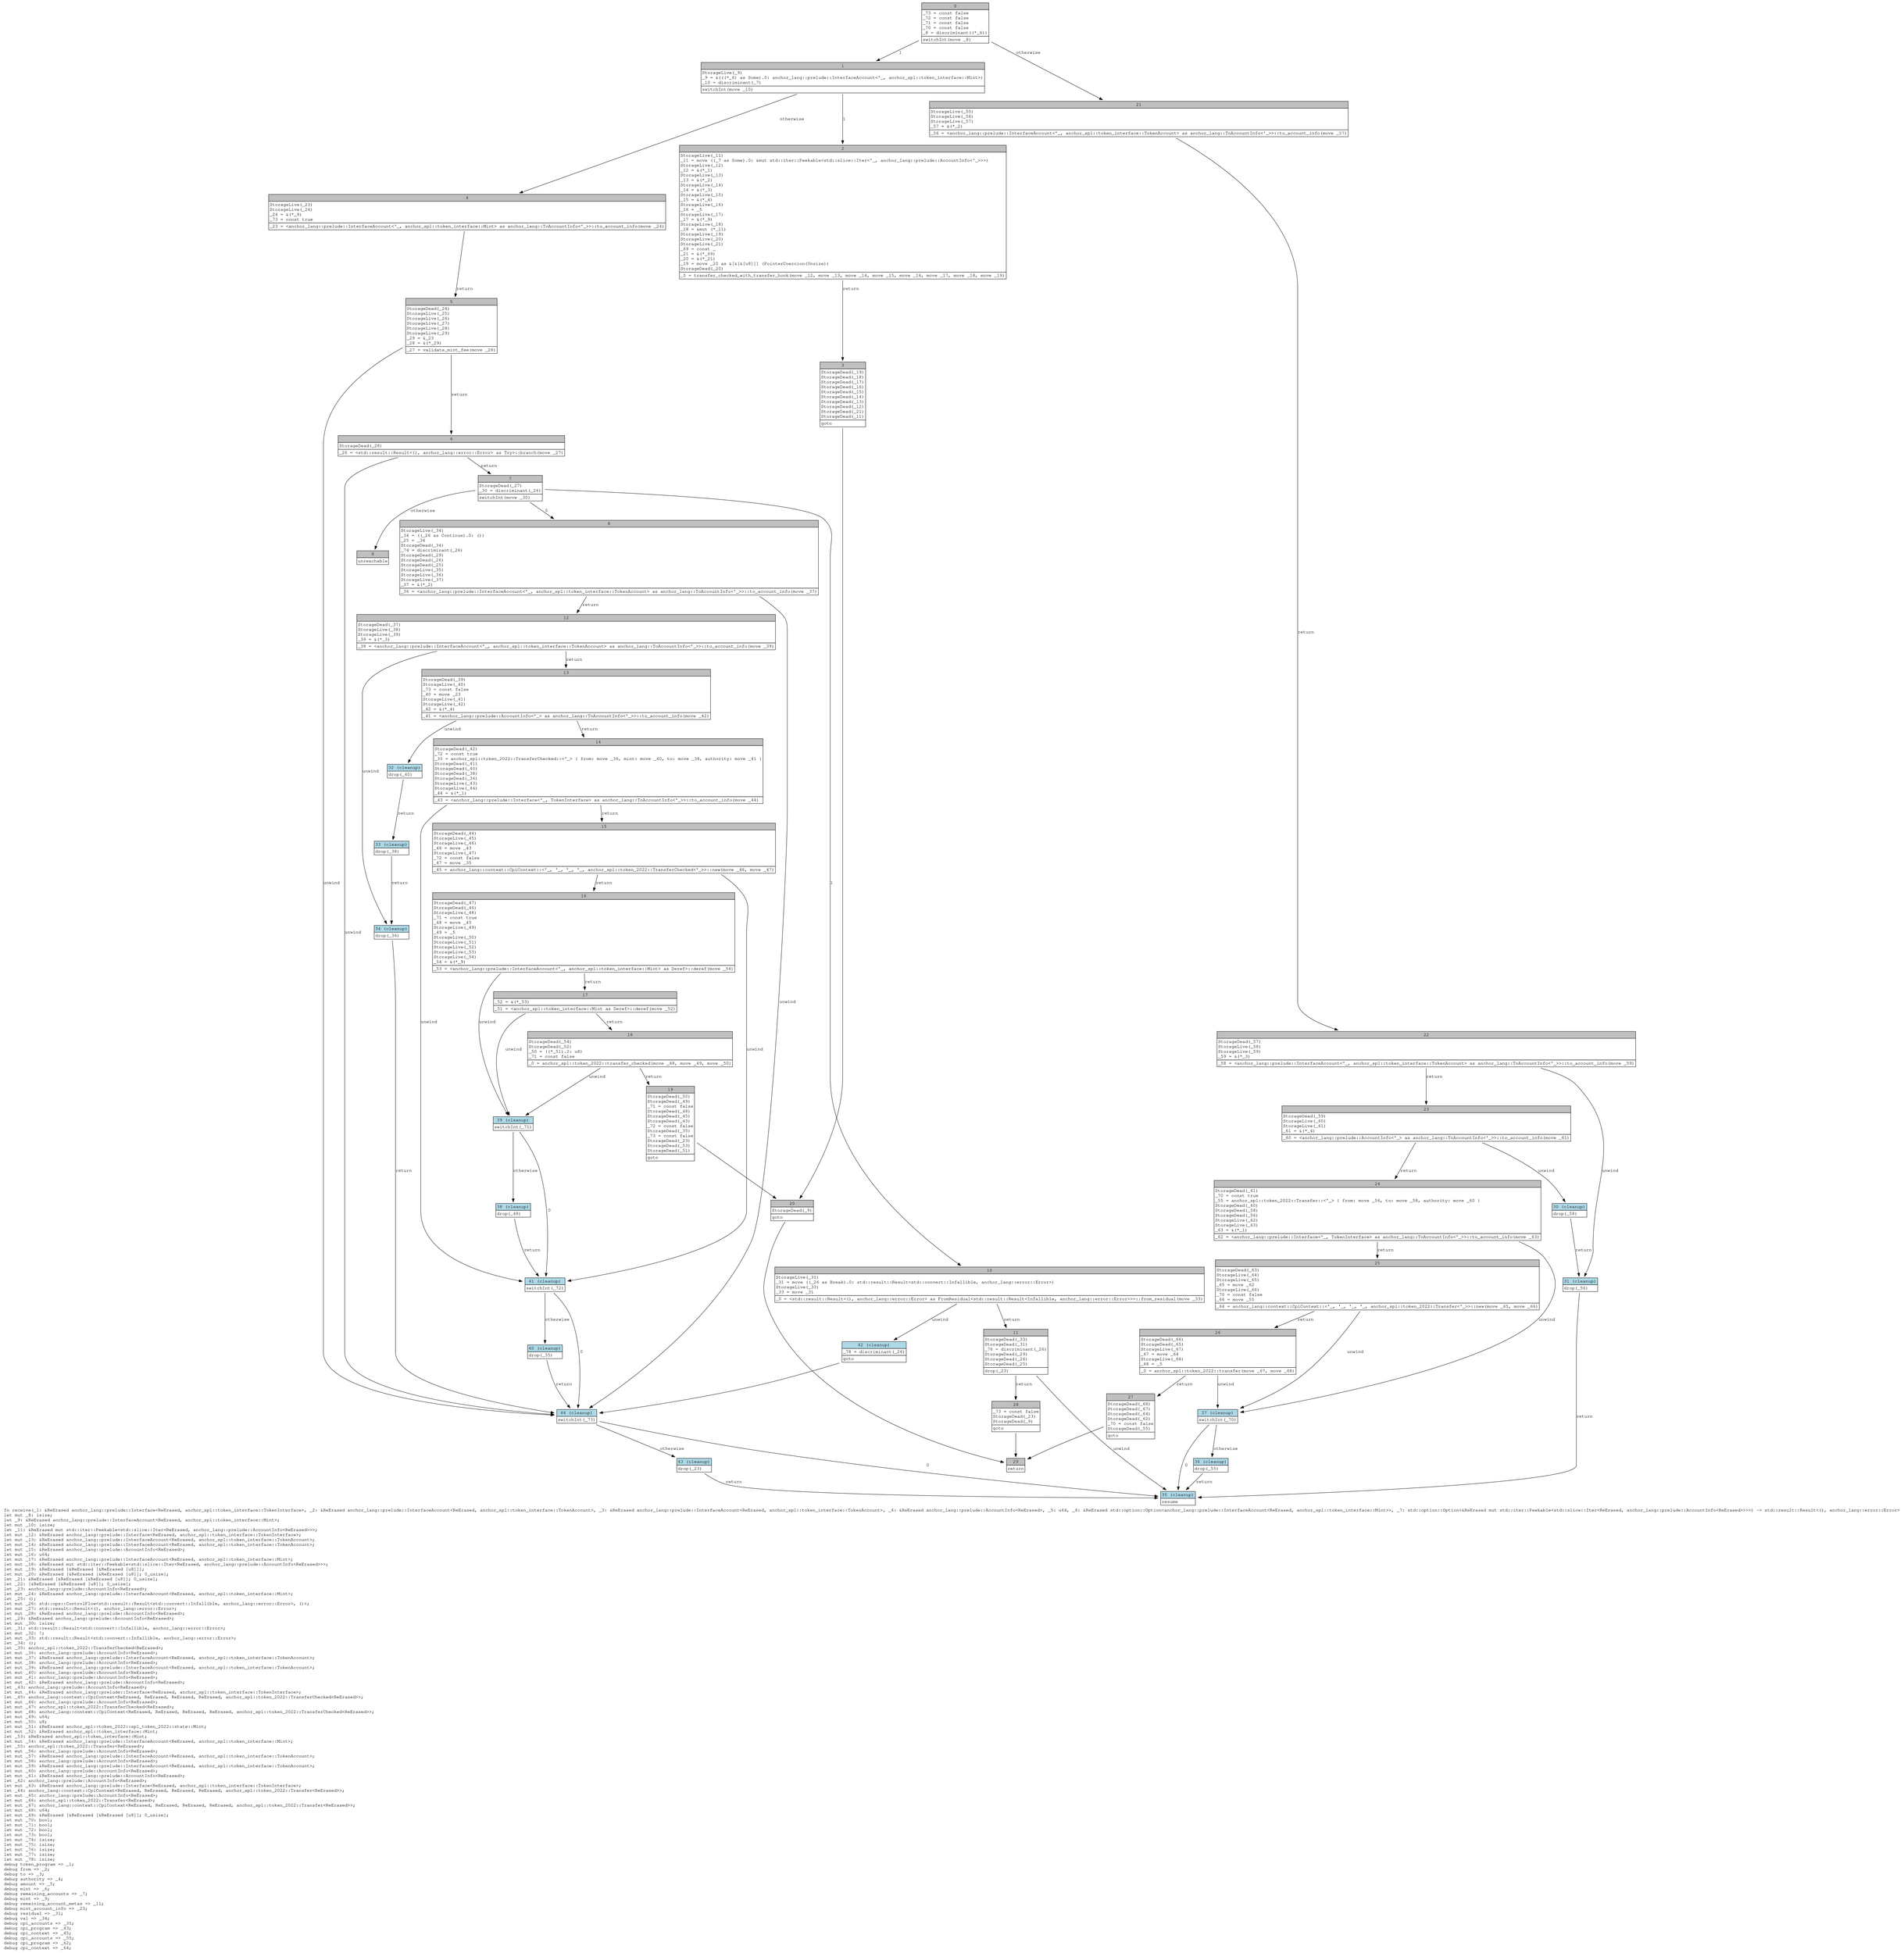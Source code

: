 digraph Mir_0_852 {
    graph [fontname="Courier, monospace"];
    node [fontname="Courier, monospace"];
    edge [fontname="Courier, monospace"];
    label=<fn receive(_1: &amp;ReErased anchor_lang::prelude::Interface&lt;ReErased, anchor_spl::token_interface::TokenInterface&gt;, _2: &amp;ReErased anchor_lang::prelude::InterfaceAccount&lt;ReErased, anchor_spl::token_interface::TokenAccount&gt;, _3: &amp;ReErased anchor_lang::prelude::InterfaceAccount&lt;ReErased, anchor_spl::token_interface::TokenAccount&gt;, _4: &amp;ReErased anchor_lang::prelude::AccountInfo&lt;ReErased&gt;, _5: u64, _6: &amp;ReErased std::option::Option&lt;anchor_lang::prelude::InterfaceAccount&lt;ReErased, anchor_spl::token_interface::Mint&gt;&gt;, _7: std::option::Option&lt;&amp;ReErased mut std::iter::Peekable&lt;std::slice::Iter&lt;ReErased, anchor_lang::prelude::AccountInfo&lt;ReErased&gt;&gt;&gt;&gt;) -&gt; std::result::Result&lt;(), anchor_lang::error::Error&gt;<br align="left"/>let mut _8: isize;<br align="left"/>let _9: &amp;ReErased anchor_lang::prelude::InterfaceAccount&lt;ReErased, anchor_spl::token_interface::Mint&gt;;<br align="left"/>let mut _10: isize;<br align="left"/>let _11: &amp;ReErased mut std::iter::Peekable&lt;std::slice::Iter&lt;ReErased, anchor_lang::prelude::AccountInfo&lt;ReErased&gt;&gt;&gt;;<br align="left"/>let mut _12: &amp;ReErased anchor_lang::prelude::Interface&lt;ReErased, anchor_spl::token_interface::TokenInterface&gt;;<br align="left"/>let mut _13: &amp;ReErased anchor_lang::prelude::InterfaceAccount&lt;ReErased, anchor_spl::token_interface::TokenAccount&gt;;<br align="left"/>let mut _14: &amp;ReErased anchor_lang::prelude::InterfaceAccount&lt;ReErased, anchor_spl::token_interface::TokenAccount&gt;;<br align="left"/>let mut _15: &amp;ReErased anchor_lang::prelude::AccountInfo&lt;ReErased&gt;;<br align="left"/>let mut _16: u64;<br align="left"/>let mut _17: &amp;ReErased anchor_lang::prelude::InterfaceAccount&lt;ReErased, anchor_spl::token_interface::Mint&gt;;<br align="left"/>let mut _18: &amp;ReErased mut std::iter::Peekable&lt;std::slice::Iter&lt;ReErased, anchor_lang::prelude::AccountInfo&lt;ReErased&gt;&gt;&gt;;<br align="left"/>let mut _19: &amp;ReErased [&amp;ReErased [&amp;ReErased [u8]]];<br align="left"/>let mut _20: &amp;ReErased [&amp;ReErased [&amp;ReErased [u8]]; 0_usize];<br align="left"/>let _21: &amp;ReErased [&amp;ReErased [&amp;ReErased [u8]]; 0_usize];<br align="left"/>let _22: [&amp;ReErased [&amp;ReErased [u8]]; 0_usize];<br align="left"/>let _23: anchor_lang::prelude::AccountInfo&lt;ReErased&gt;;<br align="left"/>let mut _24: &amp;ReErased anchor_lang::prelude::InterfaceAccount&lt;ReErased, anchor_spl::token_interface::Mint&gt;;<br align="left"/>let _25: ();<br align="left"/>let mut _26: std::ops::ControlFlow&lt;std::result::Result&lt;std::convert::Infallible, anchor_lang::error::Error&gt;, ()&gt;;<br align="left"/>let mut _27: std::result::Result&lt;(), anchor_lang::error::Error&gt;;<br align="left"/>let mut _28: &amp;ReErased anchor_lang::prelude::AccountInfo&lt;ReErased&gt;;<br align="left"/>let _29: &amp;ReErased anchor_lang::prelude::AccountInfo&lt;ReErased&gt;;<br align="left"/>let mut _30: isize;<br align="left"/>let _31: std::result::Result&lt;std::convert::Infallible, anchor_lang::error::Error&gt;;<br align="left"/>let mut _32: !;<br align="left"/>let mut _33: std::result::Result&lt;std::convert::Infallible, anchor_lang::error::Error&gt;;<br align="left"/>let _34: ();<br align="left"/>let _35: anchor_spl::token_2022::TransferChecked&lt;ReErased&gt;;<br align="left"/>let mut _36: anchor_lang::prelude::AccountInfo&lt;ReErased&gt;;<br align="left"/>let mut _37: &amp;ReErased anchor_lang::prelude::InterfaceAccount&lt;ReErased, anchor_spl::token_interface::TokenAccount&gt;;<br align="left"/>let mut _38: anchor_lang::prelude::AccountInfo&lt;ReErased&gt;;<br align="left"/>let mut _39: &amp;ReErased anchor_lang::prelude::InterfaceAccount&lt;ReErased, anchor_spl::token_interface::TokenAccount&gt;;<br align="left"/>let mut _40: anchor_lang::prelude::AccountInfo&lt;ReErased&gt;;<br align="left"/>let mut _41: anchor_lang::prelude::AccountInfo&lt;ReErased&gt;;<br align="left"/>let mut _42: &amp;ReErased anchor_lang::prelude::AccountInfo&lt;ReErased&gt;;<br align="left"/>let _43: anchor_lang::prelude::AccountInfo&lt;ReErased&gt;;<br align="left"/>let mut _44: &amp;ReErased anchor_lang::prelude::Interface&lt;ReErased, anchor_spl::token_interface::TokenInterface&gt;;<br align="left"/>let _45: anchor_lang::context::CpiContext&lt;ReErased, ReErased, ReErased, ReErased, anchor_spl::token_2022::TransferChecked&lt;ReErased&gt;&gt;;<br align="left"/>let mut _46: anchor_lang::prelude::AccountInfo&lt;ReErased&gt;;<br align="left"/>let mut _47: anchor_spl::token_2022::TransferChecked&lt;ReErased&gt;;<br align="left"/>let mut _48: anchor_lang::context::CpiContext&lt;ReErased, ReErased, ReErased, ReErased, anchor_spl::token_2022::TransferChecked&lt;ReErased&gt;&gt;;<br align="left"/>let mut _49: u64;<br align="left"/>let mut _50: u8;<br align="left"/>let mut _51: &amp;ReErased anchor_spl::token_2022::spl_token_2022::state::Mint;<br align="left"/>let mut _52: &amp;ReErased anchor_spl::token_interface::Mint;<br align="left"/>let _53: &amp;ReErased anchor_spl::token_interface::Mint;<br align="left"/>let mut _54: &amp;ReErased anchor_lang::prelude::InterfaceAccount&lt;ReErased, anchor_spl::token_interface::Mint&gt;;<br align="left"/>let _55: anchor_spl::token_2022::Transfer&lt;ReErased&gt;;<br align="left"/>let mut _56: anchor_lang::prelude::AccountInfo&lt;ReErased&gt;;<br align="left"/>let mut _57: &amp;ReErased anchor_lang::prelude::InterfaceAccount&lt;ReErased, anchor_spl::token_interface::TokenAccount&gt;;<br align="left"/>let mut _58: anchor_lang::prelude::AccountInfo&lt;ReErased&gt;;<br align="left"/>let mut _59: &amp;ReErased anchor_lang::prelude::InterfaceAccount&lt;ReErased, anchor_spl::token_interface::TokenAccount&gt;;<br align="left"/>let mut _60: anchor_lang::prelude::AccountInfo&lt;ReErased&gt;;<br align="left"/>let mut _61: &amp;ReErased anchor_lang::prelude::AccountInfo&lt;ReErased&gt;;<br align="left"/>let _62: anchor_lang::prelude::AccountInfo&lt;ReErased&gt;;<br align="left"/>let mut _63: &amp;ReErased anchor_lang::prelude::Interface&lt;ReErased, anchor_spl::token_interface::TokenInterface&gt;;<br align="left"/>let _64: anchor_lang::context::CpiContext&lt;ReErased, ReErased, ReErased, ReErased, anchor_spl::token_2022::Transfer&lt;ReErased&gt;&gt;;<br align="left"/>let mut _65: anchor_lang::prelude::AccountInfo&lt;ReErased&gt;;<br align="left"/>let mut _66: anchor_spl::token_2022::Transfer&lt;ReErased&gt;;<br align="left"/>let mut _67: anchor_lang::context::CpiContext&lt;ReErased, ReErased, ReErased, ReErased, anchor_spl::token_2022::Transfer&lt;ReErased&gt;&gt;;<br align="left"/>let mut _68: u64;<br align="left"/>let mut _69: &amp;ReErased [&amp;ReErased [&amp;ReErased [u8]]; 0_usize];<br align="left"/>let mut _70: bool;<br align="left"/>let mut _71: bool;<br align="left"/>let mut _72: bool;<br align="left"/>let mut _73: bool;<br align="left"/>let mut _74: isize;<br align="left"/>let mut _75: isize;<br align="left"/>let mut _76: isize;<br align="left"/>let mut _77: isize;<br align="left"/>let mut _78: isize;<br align="left"/>debug token_program =&gt; _1;<br align="left"/>debug from =&gt; _2;<br align="left"/>debug to =&gt; _3;<br align="left"/>debug authority =&gt; _4;<br align="left"/>debug amount =&gt; _5;<br align="left"/>debug mint =&gt; _6;<br align="left"/>debug remaining_accounts =&gt; _7;<br align="left"/>debug mint =&gt; _9;<br align="left"/>debug remaining_account_metas =&gt; _11;<br align="left"/>debug mint_account_info =&gt; _23;<br align="left"/>debug residual =&gt; _31;<br align="left"/>debug val =&gt; _34;<br align="left"/>debug cpi_accounts =&gt; _35;<br align="left"/>debug cpi_program =&gt; _43;<br align="left"/>debug cpi_context =&gt; _45;<br align="left"/>debug cpi_accounts =&gt; _55;<br align="left"/>debug cpi_program =&gt; _62;<br align="left"/>debug cpi_context =&gt; _64;<br align="left"/>>;
    bb0__0_852 [shape="none", label=<<table border="0" cellborder="1" cellspacing="0"><tr><td bgcolor="gray" align="center" colspan="1">0</td></tr><tr><td align="left" balign="left">_73 = const false<br/>_72 = const false<br/>_71 = const false<br/>_70 = const false<br/>_8 = discriminant((*_6))<br/></td></tr><tr><td align="left">switchInt(move _8)</td></tr></table>>];
    bb1__0_852 [shape="none", label=<<table border="0" cellborder="1" cellspacing="0"><tr><td bgcolor="gray" align="center" colspan="1">1</td></tr><tr><td align="left" balign="left">StorageLive(_9)<br/>_9 = &amp;(((*_6) as Some).0: anchor_lang::prelude::InterfaceAccount&lt;'_, anchor_spl::token_interface::Mint&gt;)<br/>_10 = discriminant(_7)<br/></td></tr><tr><td align="left">switchInt(move _10)</td></tr></table>>];
    bb2__0_852 [shape="none", label=<<table border="0" cellborder="1" cellspacing="0"><tr><td bgcolor="gray" align="center" colspan="1">2</td></tr><tr><td align="left" balign="left">StorageLive(_11)<br/>_11 = move ((_7 as Some).0: &amp;mut std::iter::Peekable&lt;std::slice::Iter&lt;'_, anchor_lang::prelude::AccountInfo&lt;'_&gt;&gt;&gt;)<br/>StorageLive(_12)<br/>_12 = &amp;(*_1)<br/>StorageLive(_13)<br/>_13 = &amp;(*_2)<br/>StorageLive(_14)<br/>_14 = &amp;(*_3)<br/>StorageLive(_15)<br/>_15 = &amp;(*_4)<br/>StorageLive(_16)<br/>_16 = _5<br/>StorageLive(_17)<br/>_17 = &amp;(*_9)<br/>StorageLive(_18)<br/>_18 = &amp;mut (*_11)<br/>StorageLive(_19)<br/>StorageLive(_20)<br/>StorageLive(_21)<br/>_69 = const _<br/>_21 = &amp;(*_69)<br/>_20 = &amp;(*_21)<br/>_19 = move _20 as &amp;[&amp;[&amp;[u8]]] (PointerCoercion(Unsize))<br/>StorageDead(_20)<br/></td></tr><tr><td align="left">_0 = transfer_checked_with_transfer_hook(move _12, move _13, move _14, move _15, move _16, move _17, move _18, move _19)</td></tr></table>>];
    bb3__0_852 [shape="none", label=<<table border="0" cellborder="1" cellspacing="0"><tr><td bgcolor="gray" align="center" colspan="1">3</td></tr><tr><td align="left" balign="left">StorageDead(_19)<br/>StorageDead(_18)<br/>StorageDead(_17)<br/>StorageDead(_16)<br/>StorageDead(_15)<br/>StorageDead(_14)<br/>StorageDead(_13)<br/>StorageDead(_12)<br/>StorageDead(_21)<br/>StorageDead(_11)<br/></td></tr><tr><td align="left">goto</td></tr></table>>];
    bb4__0_852 [shape="none", label=<<table border="0" cellborder="1" cellspacing="0"><tr><td bgcolor="gray" align="center" colspan="1">4</td></tr><tr><td align="left" balign="left">StorageLive(_23)<br/>StorageLive(_24)<br/>_24 = &amp;(*_9)<br/>_73 = const true<br/></td></tr><tr><td align="left">_23 = &lt;anchor_lang::prelude::InterfaceAccount&lt;'_, anchor_spl::token_interface::Mint&gt; as anchor_lang::ToAccountInfo&lt;'_&gt;&gt;::to_account_info(move _24)</td></tr></table>>];
    bb5__0_852 [shape="none", label=<<table border="0" cellborder="1" cellspacing="0"><tr><td bgcolor="gray" align="center" colspan="1">5</td></tr><tr><td align="left" balign="left">StorageDead(_24)<br/>StorageLive(_25)<br/>StorageLive(_26)<br/>StorageLive(_27)<br/>StorageLive(_28)<br/>StorageLive(_29)<br/>_29 = &amp;_23<br/>_28 = &amp;(*_29)<br/></td></tr><tr><td align="left">_27 = validate_mint_fee(move _28)</td></tr></table>>];
    bb6__0_852 [shape="none", label=<<table border="0" cellborder="1" cellspacing="0"><tr><td bgcolor="gray" align="center" colspan="1">6</td></tr><tr><td align="left" balign="left">StorageDead(_28)<br/></td></tr><tr><td align="left">_26 = &lt;std::result::Result&lt;(), anchor_lang::error::Error&gt; as Try&gt;::branch(move _27)</td></tr></table>>];
    bb7__0_852 [shape="none", label=<<table border="0" cellborder="1" cellspacing="0"><tr><td bgcolor="gray" align="center" colspan="1">7</td></tr><tr><td align="left" balign="left">StorageDead(_27)<br/>_30 = discriminant(_26)<br/></td></tr><tr><td align="left">switchInt(move _30)</td></tr></table>>];
    bb8__0_852 [shape="none", label=<<table border="0" cellborder="1" cellspacing="0"><tr><td bgcolor="gray" align="center" colspan="1">8</td></tr><tr><td align="left" balign="left">StorageLive(_34)<br/>_34 = ((_26 as Continue).0: ())<br/>_25 = _34<br/>StorageDead(_34)<br/>_74 = discriminant(_26)<br/>StorageDead(_29)<br/>StorageDead(_26)<br/>StorageDead(_25)<br/>StorageLive(_35)<br/>StorageLive(_36)<br/>StorageLive(_37)<br/>_37 = &amp;(*_2)<br/></td></tr><tr><td align="left">_36 = &lt;anchor_lang::prelude::InterfaceAccount&lt;'_, anchor_spl::token_interface::TokenAccount&gt; as anchor_lang::ToAccountInfo&lt;'_&gt;&gt;::to_account_info(move _37)</td></tr></table>>];
    bb9__0_852 [shape="none", label=<<table border="0" cellborder="1" cellspacing="0"><tr><td bgcolor="gray" align="center" colspan="1">9</td></tr><tr><td align="left">unreachable</td></tr></table>>];
    bb10__0_852 [shape="none", label=<<table border="0" cellborder="1" cellspacing="0"><tr><td bgcolor="gray" align="center" colspan="1">10</td></tr><tr><td align="left" balign="left">StorageLive(_31)<br/>_31 = move ((_26 as Break).0: std::result::Result&lt;std::convert::Infallible, anchor_lang::error::Error&gt;)<br/>StorageLive(_33)<br/>_33 = move _31<br/></td></tr><tr><td align="left">_0 = &lt;std::result::Result&lt;(), anchor_lang::error::Error&gt; as FromResidual&lt;std::result::Result&lt;Infallible, anchor_lang::error::Error&gt;&gt;&gt;::from_residual(move _33)</td></tr></table>>];
    bb11__0_852 [shape="none", label=<<table border="0" cellborder="1" cellspacing="0"><tr><td bgcolor="gray" align="center" colspan="1">11</td></tr><tr><td align="left" balign="left">StorageDead(_33)<br/>StorageDead(_31)<br/>_76 = discriminant(_26)<br/>StorageDead(_29)<br/>StorageDead(_26)<br/>StorageDead(_25)<br/></td></tr><tr><td align="left">drop(_23)</td></tr></table>>];
    bb12__0_852 [shape="none", label=<<table border="0" cellborder="1" cellspacing="0"><tr><td bgcolor="gray" align="center" colspan="1">12</td></tr><tr><td align="left" balign="left">StorageDead(_37)<br/>StorageLive(_38)<br/>StorageLive(_39)<br/>_39 = &amp;(*_3)<br/></td></tr><tr><td align="left">_38 = &lt;anchor_lang::prelude::InterfaceAccount&lt;'_, anchor_spl::token_interface::TokenAccount&gt; as anchor_lang::ToAccountInfo&lt;'_&gt;&gt;::to_account_info(move _39)</td></tr></table>>];
    bb13__0_852 [shape="none", label=<<table border="0" cellborder="1" cellspacing="0"><tr><td bgcolor="gray" align="center" colspan="1">13</td></tr><tr><td align="left" balign="left">StorageDead(_39)<br/>StorageLive(_40)<br/>_73 = const false<br/>_40 = move _23<br/>StorageLive(_41)<br/>StorageLive(_42)<br/>_42 = &amp;(*_4)<br/></td></tr><tr><td align="left">_41 = &lt;anchor_lang::prelude::AccountInfo&lt;'_&gt; as anchor_lang::ToAccountInfo&lt;'_&gt;&gt;::to_account_info(move _42)</td></tr></table>>];
    bb14__0_852 [shape="none", label=<<table border="0" cellborder="1" cellspacing="0"><tr><td bgcolor="gray" align="center" colspan="1">14</td></tr><tr><td align="left" balign="left">StorageDead(_42)<br/>_72 = const true<br/>_35 = anchor_spl::token_2022::TransferChecked::&lt;'_&gt; { from: move _36, mint: move _40, to: move _38, authority: move _41 }<br/>StorageDead(_41)<br/>StorageDead(_40)<br/>StorageDead(_38)<br/>StorageDead(_36)<br/>StorageLive(_43)<br/>StorageLive(_44)<br/>_44 = &amp;(*_1)<br/></td></tr><tr><td align="left">_43 = &lt;anchor_lang::prelude::Interface&lt;'_, TokenInterface&gt; as anchor_lang::ToAccountInfo&lt;'_&gt;&gt;::to_account_info(move _44)</td></tr></table>>];
    bb15__0_852 [shape="none", label=<<table border="0" cellborder="1" cellspacing="0"><tr><td bgcolor="gray" align="center" colspan="1">15</td></tr><tr><td align="left" balign="left">StorageDead(_44)<br/>StorageLive(_45)<br/>StorageLive(_46)<br/>_46 = move _43<br/>StorageLive(_47)<br/>_72 = const false<br/>_47 = move _35<br/></td></tr><tr><td align="left">_45 = anchor_lang::context::CpiContext::&lt;'_, '_, '_, '_, anchor_spl::token_2022::TransferChecked&lt;'_&gt;&gt;::new(move _46, move _47)</td></tr></table>>];
    bb16__0_852 [shape="none", label=<<table border="0" cellborder="1" cellspacing="0"><tr><td bgcolor="gray" align="center" colspan="1">16</td></tr><tr><td align="left" balign="left">StorageDead(_47)<br/>StorageDead(_46)<br/>StorageLive(_48)<br/>_71 = const true<br/>_48 = move _45<br/>StorageLive(_49)<br/>_49 = _5<br/>StorageLive(_50)<br/>StorageLive(_51)<br/>StorageLive(_52)<br/>StorageLive(_53)<br/>StorageLive(_54)<br/>_54 = &amp;(*_9)<br/></td></tr><tr><td align="left">_53 = &lt;anchor_lang::prelude::InterfaceAccount&lt;'_, anchor_spl::token_interface::Mint&gt; as Deref&gt;::deref(move _54)</td></tr></table>>];
    bb17__0_852 [shape="none", label=<<table border="0" cellborder="1" cellspacing="0"><tr><td bgcolor="gray" align="center" colspan="1">17</td></tr><tr><td align="left" balign="left">_52 = &amp;(*_53)<br/></td></tr><tr><td align="left">_51 = &lt;anchor_spl::token_interface::Mint as Deref&gt;::deref(move _52)</td></tr></table>>];
    bb18__0_852 [shape="none", label=<<table border="0" cellborder="1" cellspacing="0"><tr><td bgcolor="gray" align="center" colspan="1">18</td></tr><tr><td align="left" balign="left">StorageDead(_54)<br/>StorageDead(_52)<br/>_50 = ((*_51).2: u8)<br/>_71 = const false<br/></td></tr><tr><td align="left">_0 = anchor_spl::token_2022::transfer_checked(move _48, move _49, move _50)</td></tr></table>>];
    bb19__0_852 [shape="none", label=<<table border="0" cellborder="1" cellspacing="0"><tr><td bgcolor="gray" align="center" colspan="1">19</td></tr><tr><td align="left" balign="left">StorageDead(_50)<br/>StorageDead(_49)<br/>_71 = const false<br/>StorageDead(_48)<br/>StorageDead(_45)<br/>StorageDead(_43)<br/>_72 = const false<br/>StorageDead(_35)<br/>_73 = const false<br/>StorageDead(_23)<br/>StorageDead(_53)<br/>StorageDead(_51)<br/></td></tr><tr><td align="left">goto</td></tr></table>>];
    bb20__0_852 [shape="none", label=<<table border="0" cellborder="1" cellspacing="0"><tr><td bgcolor="gray" align="center" colspan="1">20</td></tr><tr><td align="left" balign="left">StorageDead(_9)<br/></td></tr><tr><td align="left">goto</td></tr></table>>];
    bb21__0_852 [shape="none", label=<<table border="0" cellborder="1" cellspacing="0"><tr><td bgcolor="gray" align="center" colspan="1">21</td></tr><tr><td align="left" balign="left">StorageLive(_55)<br/>StorageLive(_56)<br/>StorageLive(_57)<br/>_57 = &amp;(*_2)<br/></td></tr><tr><td align="left">_56 = &lt;anchor_lang::prelude::InterfaceAccount&lt;'_, anchor_spl::token_interface::TokenAccount&gt; as anchor_lang::ToAccountInfo&lt;'_&gt;&gt;::to_account_info(move _57)</td></tr></table>>];
    bb22__0_852 [shape="none", label=<<table border="0" cellborder="1" cellspacing="0"><tr><td bgcolor="gray" align="center" colspan="1">22</td></tr><tr><td align="left" balign="left">StorageDead(_57)<br/>StorageLive(_58)<br/>StorageLive(_59)<br/>_59 = &amp;(*_3)<br/></td></tr><tr><td align="left">_58 = &lt;anchor_lang::prelude::InterfaceAccount&lt;'_, anchor_spl::token_interface::TokenAccount&gt; as anchor_lang::ToAccountInfo&lt;'_&gt;&gt;::to_account_info(move _59)</td></tr></table>>];
    bb23__0_852 [shape="none", label=<<table border="0" cellborder="1" cellspacing="0"><tr><td bgcolor="gray" align="center" colspan="1">23</td></tr><tr><td align="left" balign="left">StorageDead(_59)<br/>StorageLive(_60)<br/>StorageLive(_61)<br/>_61 = &amp;(*_4)<br/></td></tr><tr><td align="left">_60 = &lt;anchor_lang::prelude::AccountInfo&lt;'_&gt; as anchor_lang::ToAccountInfo&lt;'_&gt;&gt;::to_account_info(move _61)</td></tr></table>>];
    bb24__0_852 [shape="none", label=<<table border="0" cellborder="1" cellspacing="0"><tr><td bgcolor="gray" align="center" colspan="1">24</td></tr><tr><td align="left" balign="left">StorageDead(_61)<br/>_70 = const true<br/>_55 = anchor_spl::token_2022::Transfer::&lt;'_&gt; { from: move _56, to: move _58, authority: move _60 }<br/>StorageDead(_60)<br/>StorageDead(_58)<br/>StorageDead(_56)<br/>StorageLive(_62)<br/>StorageLive(_63)<br/>_63 = &amp;(*_1)<br/></td></tr><tr><td align="left">_62 = &lt;anchor_lang::prelude::Interface&lt;'_, TokenInterface&gt; as anchor_lang::ToAccountInfo&lt;'_&gt;&gt;::to_account_info(move _63)</td></tr></table>>];
    bb25__0_852 [shape="none", label=<<table border="0" cellborder="1" cellspacing="0"><tr><td bgcolor="gray" align="center" colspan="1">25</td></tr><tr><td align="left" balign="left">StorageDead(_63)<br/>StorageLive(_64)<br/>StorageLive(_65)<br/>_65 = move _62<br/>StorageLive(_66)<br/>_70 = const false<br/>_66 = move _55<br/></td></tr><tr><td align="left">_64 = anchor_lang::context::CpiContext::&lt;'_, '_, '_, '_, anchor_spl::token_2022::Transfer&lt;'_&gt;&gt;::new(move _65, move _66)</td></tr></table>>];
    bb26__0_852 [shape="none", label=<<table border="0" cellborder="1" cellspacing="0"><tr><td bgcolor="gray" align="center" colspan="1">26</td></tr><tr><td align="left" balign="left">StorageDead(_66)<br/>StorageDead(_65)<br/>StorageLive(_67)<br/>_67 = move _64<br/>StorageLive(_68)<br/>_68 = _5<br/></td></tr><tr><td align="left">_0 = anchor_spl::token_2022::transfer(move _67, move _68)</td></tr></table>>];
    bb27__0_852 [shape="none", label=<<table border="0" cellborder="1" cellspacing="0"><tr><td bgcolor="gray" align="center" colspan="1">27</td></tr><tr><td align="left" balign="left">StorageDead(_68)<br/>StorageDead(_67)<br/>StorageDead(_64)<br/>StorageDead(_62)<br/>_70 = const false<br/>StorageDead(_55)<br/></td></tr><tr><td align="left">goto</td></tr></table>>];
    bb28__0_852 [shape="none", label=<<table border="0" cellborder="1" cellspacing="0"><tr><td bgcolor="gray" align="center" colspan="1">28</td></tr><tr><td align="left" balign="left">_73 = const false<br/>StorageDead(_23)<br/>StorageDead(_9)<br/></td></tr><tr><td align="left">goto</td></tr></table>>];
    bb29__0_852 [shape="none", label=<<table border="0" cellborder="1" cellspacing="0"><tr><td bgcolor="gray" align="center" colspan="1">29</td></tr><tr><td align="left">return</td></tr></table>>];
    bb30__0_852 [shape="none", label=<<table border="0" cellborder="1" cellspacing="0"><tr><td bgcolor="lightblue" align="center" colspan="1">30 (cleanup)</td></tr><tr><td align="left">drop(_58)</td></tr></table>>];
    bb31__0_852 [shape="none", label=<<table border="0" cellborder="1" cellspacing="0"><tr><td bgcolor="lightblue" align="center" colspan="1">31 (cleanup)</td></tr><tr><td align="left">drop(_56)</td></tr></table>>];
    bb32__0_852 [shape="none", label=<<table border="0" cellborder="1" cellspacing="0"><tr><td bgcolor="lightblue" align="center" colspan="1">32 (cleanup)</td></tr><tr><td align="left">drop(_40)</td></tr></table>>];
    bb33__0_852 [shape="none", label=<<table border="0" cellborder="1" cellspacing="0"><tr><td bgcolor="lightblue" align="center" colspan="1">33 (cleanup)</td></tr><tr><td align="left">drop(_38)</td></tr></table>>];
    bb34__0_852 [shape="none", label=<<table border="0" cellborder="1" cellspacing="0"><tr><td bgcolor="lightblue" align="center" colspan="1">34 (cleanup)</td></tr><tr><td align="left">drop(_36)</td></tr></table>>];
    bb35__0_852 [shape="none", label=<<table border="0" cellborder="1" cellspacing="0"><tr><td bgcolor="lightblue" align="center" colspan="1">35 (cleanup)</td></tr><tr><td align="left">resume</td></tr></table>>];
    bb36__0_852 [shape="none", label=<<table border="0" cellborder="1" cellspacing="0"><tr><td bgcolor="lightblue" align="center" colspan="1">36 (cleanup)</td></tr><tr><td align="left">drop(_55)</td></tr></table>>];
    bb37__0_852 [shape="none", label=<<table border="0" cellborder="1" cellspacing="0"><tr><td bgcolor="lightblue" align="center" colspan="1">37 (cleanup)</td></tr><tr><td align="left">switchInt(_70)</td></tr></table>>];
    bb38__0_852 [shape="none", label=<<table border="0" cellborder="1" cellspacing="0"><tr><td bgcolor="lightblue" align="center" colspan="1">38 (cleanup)</td></tr><tr><td align="left">drop(_48)</td></tr></table>>];
    bb39__0_852 [shape="none", label=<<table border="0" cellborder="1" cellspacing="0"><tr><td bgcolor="lightblue" align="center" colspan="1">39 (cleanup)</td></tr><tr><td align="left">switchInt(_71)</td></tr></table>>];
    bb40__0_852 [shape="none", label=<<table border="0" cellborder="1" cellspacing="0"><tr><td bgcolor="lightblue" align="center" colspan="1">40 (cleanup)</td></tr><tr><td align="left">drop(_35)</td></tr></table>>];
    bb41__0_852 [shape="none", label=<<table border="0" cellborder="1" cellspacing="0"><tr><td bgcolor="lightblue" align="center" colspan="1">41 (cleanup)</td></tr><tr><td align="left">switchInt(_72)</td></tr></table>>];
    bb42__0_852 [shape="none", label=<<table border="0" cellborder="1" cellspacing="0"><tr><td bgcolor="lightblue" align="center" colspan="1">42 (cleanup)</td></tr><tr><td align="left" balign="left">_78 = discriminant(_26)<br/></td></tr><tr><td align="left">goto</td></tr></table>>];
    bb43__0_852 [shape="none", label=<<table border="0" cellborder="1" cellspacing="0"><tr><td bgcolor="lightblue" align="center" colspan="1">43 (cleanup)</td></tr><tr><td align="left">drop(_23)</td></tr></table>>];
    bb44__0_852 [shape="none", label=<<table border="0" cellborder="1" cellspacing="0"><tr><td bgcolor="lightblue" align="center" colspan="1">44 (cleanup)</td></tr><tr><td align="left">switchInt(_73)</td></tr></table>>];
    bb0__0_852 -> bb1__0_852 [label="1"];
    bb0__0_852 -> bb21__0_852 [label="otherwise"];
    bb1__0_852 -> bb2__0_852 [label="1"];
    bb1__0_852 -> bb4__0_852 [label="otherwise"];
    bb2__0_852 -> bb3__0_852 [label="return"];
    bb3__0_852 -> bb20__0_852 [label=""];
    bb4__0_852 -> bb5__0_852 [label="return"];
    bb5__0_852 -> bb6__0_852 [label="return"];
    bb5__0_852 -> bb44__0_852 [label="unwind"];
    bb6__0_852 -> bb7__0_852 [label="return"];
    bb6__0_852 -> bb44__0_852 [label="unwind"];
    bb7__0_852 -> bb8__0_852 [label="0"];
    bb7__0_852 -> bb10__0_852 [label="1"];
    bb7__0_852 -> bb9__0_852 [label="otherwise"];
    bb8__0_852 -> bb12__0_852 [label="return"];
    bb8__0_852 -> bb44__0_852 [label="unwind"];
    bb10__0_852 -> bb11__0_852 [label="return"];
    bb10__0_852 -> bb42__0_852 [label="unwind"];
    bb11__0_852 -> bb28__0_852 [label="return"];
    bb11__0_852 -> bb35__0_852 [label="unwind"];
    bb12__0_852 -> bb13__0_852 [label="return"];
    bb12__0_852 -> bb34__0_852 [label="unwind"];
    bb13__0_852 -> bb14__0_852 [label="return"];
    bb13__0_852 -> bb32__0_852 [label="unwind"];
    bb14__0_852 -> bb15__0_852 [label="return"];
    bb14__0_852 -> bb41__0_852 [label="unwind"];
    bb15__0_852 -> bb16__0_852 [label="return"];
    bb15__0_852 -> bb41__0_852 [label="unwind"];
    bb16__0_852 -> bb17__0_852 [label="return"];
    bb16__0_852 -> bb39__0_852 [label="unwind"];
    bb17__0_852 -> bb18__0_852 [label="return"];
    bb17__0_852 -> bb39__0_852 [label="unwind"];
    bb18__0_852 -> bb19__0_852 [label="return"];
    bb18__0_852 -> bb39__0_852 [label="unwind"];
    bb19__0_852 -> bb20__0_852 [label=""];
    bb20__0_852 -> bb29__0_852 [label=""];
    bb21__0_852 -> bb22__0_852 [label="return"];
    bb22__0_852 -> bb23__0_852 [label="return"];
    bb22__0_852 -> bb31__0_852 [label="unwind"];
    bb23__0_852 -> bb24__0_852 [label="return"];
    bb23__0_852 -> bb30__0_852 [label="unwind"];
    bb24__0_852 -> bb25__0_852 [label="return"];
    bb24__0_852 -> bb37__0_852 [label="unwind"];
    bb25__0_852 -> bb26__0_852 [label="return"];
    bb25__0_852 -> bb37__0_852 [label="unwind"];
    bb26__0_852 -> bb27__0_852 [label="return"];
    bb26__0_852 -> bb37__0_852 [label="unwind"];
    bb27__0_852 -> bb29__0_852 [label=""];
    bb28__0_852 -> bb29__0_852 [label=""];
    bb30__0_852 -> bb31__0_852 [label="return"];
    bb31__0_852 -> bb35__0_852 [label="return"];
    bb32__0_852 -> bb33__0_852 [label="return"];
    bb33__0_852 -> bb34__0_852 [label="return"];
    bb34__0_852 -> bb44__0_852 [label="return"];
    bb36__0_852 -> bb35__0_852 [label="return"];
    bb37__0_852 -> bb35__0_852 [label="0"];
    bb37__0_852 -> bb36__0_852 [label="otherwise"];
    bb38__0_852 -> bb41__0_852 [label="return"];
    bb39__0_852 -> bb41__0_852 [label="0"];
    bb39__0_852 -> bb38__0_852 [label="otherwise"];
    bb40__0_852 -> bb44__0_852 [label="return"];
    bb41__0_852 -> bb44__0_852 [label="0"];
    bb41__0_852 -> bb40__0_852 [label="otherwise"];
    bb42__0_852 -> bb44__0_852 [label=""];
    bb43__0_852 -> bb35__0_852 [label="return"];
    bb44__0_852 -> bb35__0_852 [label="0"];
    bb44__0_852 -> bb43__0_852 [label="otherwise"];
}
